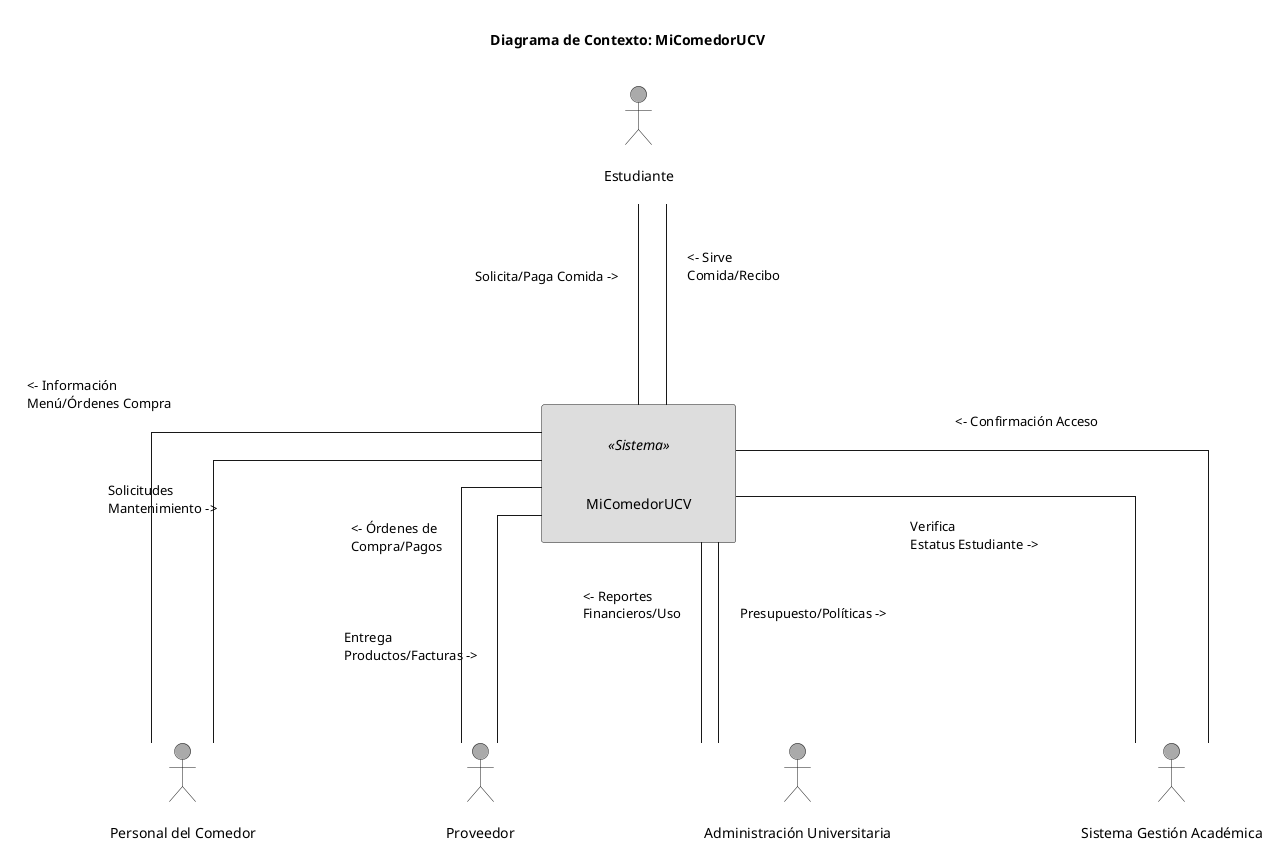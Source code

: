@startuml
!define RECTANGLE_COLOR #DDDDDD
!define ACTOR_COLOR #AAAAAA

skinparam Linetype ortho

'Mayor separación horizontal
skinparam nodesep 150

'Mayor separación vertical
skinparam ranksep 200    

'Más espacio dentro de los elementos
skinparam padding 20       

title Diagrama de Contexto: MiComedorUCV

rectangle "    MiComedorUCV    " as Comedor <<Sistema>> RECTANGLE_COLOR

actor "Estudiante" as Estudiante ACTOR_COLOR
actor "Personal del Comedor" as Personal ACTOR_COLOR
actor "Proveedor" as Proveedor ACTOR_COLOR
actor "Administración Universitaria" as Admin ACTOR_COLOR
actor "Sistema Gestión Académica" as SGA ACTOR_COLOR

Estudiante -- (Comedor) : Solicita/Paga Comida ->
(Comedor) -- Estudiante : <- Sirve \lComida/Recibo

Personal -- (Comedor) : Solicitudes \lMantenimiento ->
(Comedor) -- Personal : <- Información \lMenú/Órdenes Compra

Proveedor -- (Comedor) : Entrega \lProductos/Facturas ->
(Comedor) -- Proveedor : <- Órdenes de\lCompra/Pagos

Admin -- (Comedor) : Presupuesto/Políticas ->
(Comedor) -- Admin : <- Reportes \lFinancieros/Uso

SGA -- (Comedor) : Verifica \lEstatus Estudiante ->
(Comedor) -- SGA : <- Confirmación Acceso 


'Personal -[hidden] Proveedor
'Admin -[hidden] (Comedor)
'Personal -[hidden] (Comedor)
Estudiante -[hidden] (Comedor)
'Proveedor -[hidden] (Comedor)
'SGA -[hidden] (Comedor)
@enduml